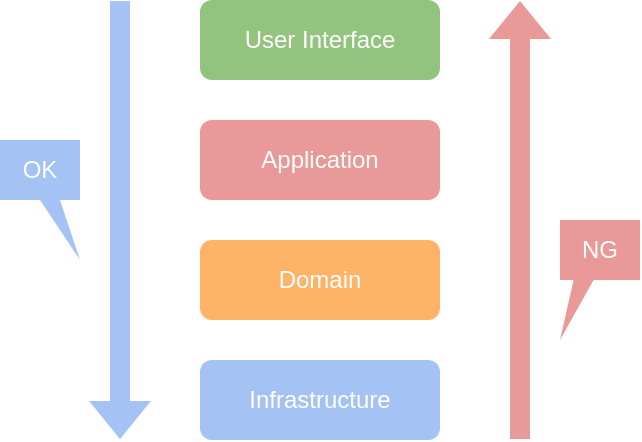 <mxfile>
    <diagram id="9GOSIzSt5ZUlFtkNZdQf" name="Page-1">
        <mxGraphModel dx="1693" dy="820" grid="1" gridSize="10" guides="1" tooltips="1" connect="1" arrows="1" fold="1" page="1" pageScale="1" pageWidth="850" pageHeight="1100" math="0" shadow="0">
            <root>
                <mxCell id="0"/>
                <mxCell id="1" parent="0"/>
                <mxCell id="2" value="&lt;font color=&quot;#ffffff&quot;&gt;User Interface&lt;/font&gt;" style="rounded=1;whiteSpace=wrap;html=1;fillColor=#93c47dff;strokeColor=none;glass=0;shadow=0;" parent="1" vertex="1">
                    <mxGeometry x="120" y="40" width="120" height="40" as="geometry"/>
                </mxCell>
                <mxCell id="3" value="&lt;font color=&quot;#ffffff&quot;&gt;Application&lt;br&gt;&lt;/font&gt;" style="rounded=1;whiteSpace=wrap;html=1;fillColor=#ea9999ff;strokeColor=none;glass=0;shadow=0;" parent="1" vertex="1">
                    <mxGeometry x="120" y="100" width="120" height="40" as="geometry"/>
                </mxCell>
                <mxCell id="4" value="&lt;font color=&quot;#ffffff&quot;&gt;Domain&lt;/font&gt;" style="rounded=1;whiteSpace=wrap;html=1;fillColor=#FFB366;strokeColor=none;glass=0;shadow=0;" parent="1" vertex="1">
                    <mxGeometry x="120" y="160" width="120" height="40" as="geometry"/>
                </mxCell>
                <mxCell id="5" value="&lt;font color=&quot;#ffffff&quot;&gt;Infrastructure&lt;/font&gt;" style="rounded=1;whiteSpace=wrap;html=1;fillColor=#a4c2f4ff;strokeColor=none;" parent="1" vertex="1">
                    <mxGeometry x="120" y="220" width="120" height="40" as="geometry"/>
                </mxCell>
                <mxCell id="6" value="" style="shape=flexArrow;endArrow=classic;html=1;strokeColor=none;fillColor=#ea9999;" parent="1" edge="1">
                    <mxGeometry width="50" height="50" relative="1" as="geometry">
                        <mxPoint x="280" y="260" as="sourcePoint"/>
                        <mxPoint x="280" y="40" as="targetPoint"/>
                    </mxGeometry>
                </mxCell>
                <mxCell id="7" value="&lt;font color=&quot;#ffffff&quot;&gt;NG&lt;/font&gt;" style="shape=callout;whiteSpace=wrap;html=1;perimeter=calloutPerimeter;fillColor=#ea9999;position2=0;base=10;strokeColor=none;size=30;position=0.17;" parent="1" vertex="1">
                    <mxGeometry x="300" y="150" width="40" height="60" as="geometry"/>
                </mxCell>
                <mxCell id="8" value="" style="shape=flexArrow;endArrow=classic;html=1;strokeColor=none;fillColor=#a4c2f4;" parent="1" edge="1">
                    <mxGeometry width="50" height="50" relative="1" as="geometry">
                        <mxPoint x="80" y="40" as="sourcePoint"/>
                        <mxPoint x="80" y="260" as="targetPoint"/>
                    </mxGeometry>
                </mxCell>
                <mxCell id="9" value="&lt;font color=&quot;#ffffff&quot;&gt;OK&lt;/font&gt;" style="shape=callout;whiteSpace=wrap;html=1;perimeter=calloutPerimeter;fillColor=#a4c2f4;position2=1;base=10;strokeColor=none;size=30;position=0.5;" parent="1" vertex="1">
                    <mxGeometry x="20" y="110" width="40" height="60" as="geometry"/>
                </mxCell>
            </root>
        </mxGraphModel>
    </diagram>
</mxfile>
